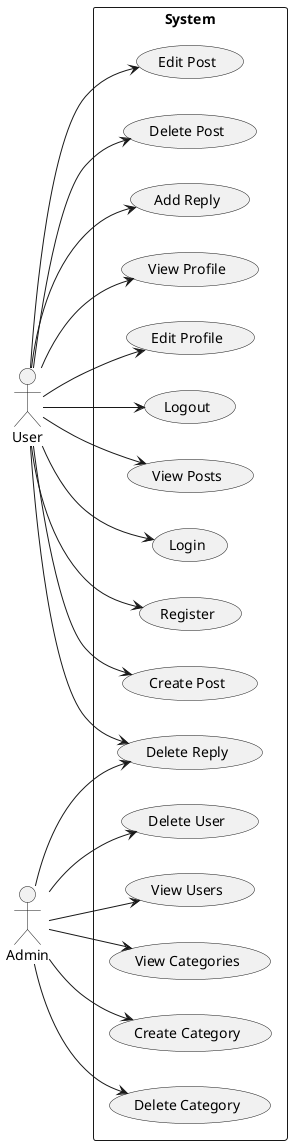 @startuml
left to right direction
' Actors
actor User
actor Admin

' System Boundary
rectangle System {
    User --> (View Posts)
    User --> (Login)
    User --> (Register)
    User --> (Create Post)
    User --> (Edit Post)
    User --> (Delete Post)
    User --> (Add Reply)
    User --> (Delete Reply)
    User --> (View Profile)
    User --> (Edit Profile)
    User --> (Logout)

    Admin --> (View Users)
    Admin --> (View Categories)
    Admin --> (Create Category)
    Admin --> (Delete Category)
    Admin --> (Delete User)
    Admin --> (Delete Reply)
}

@enduml
